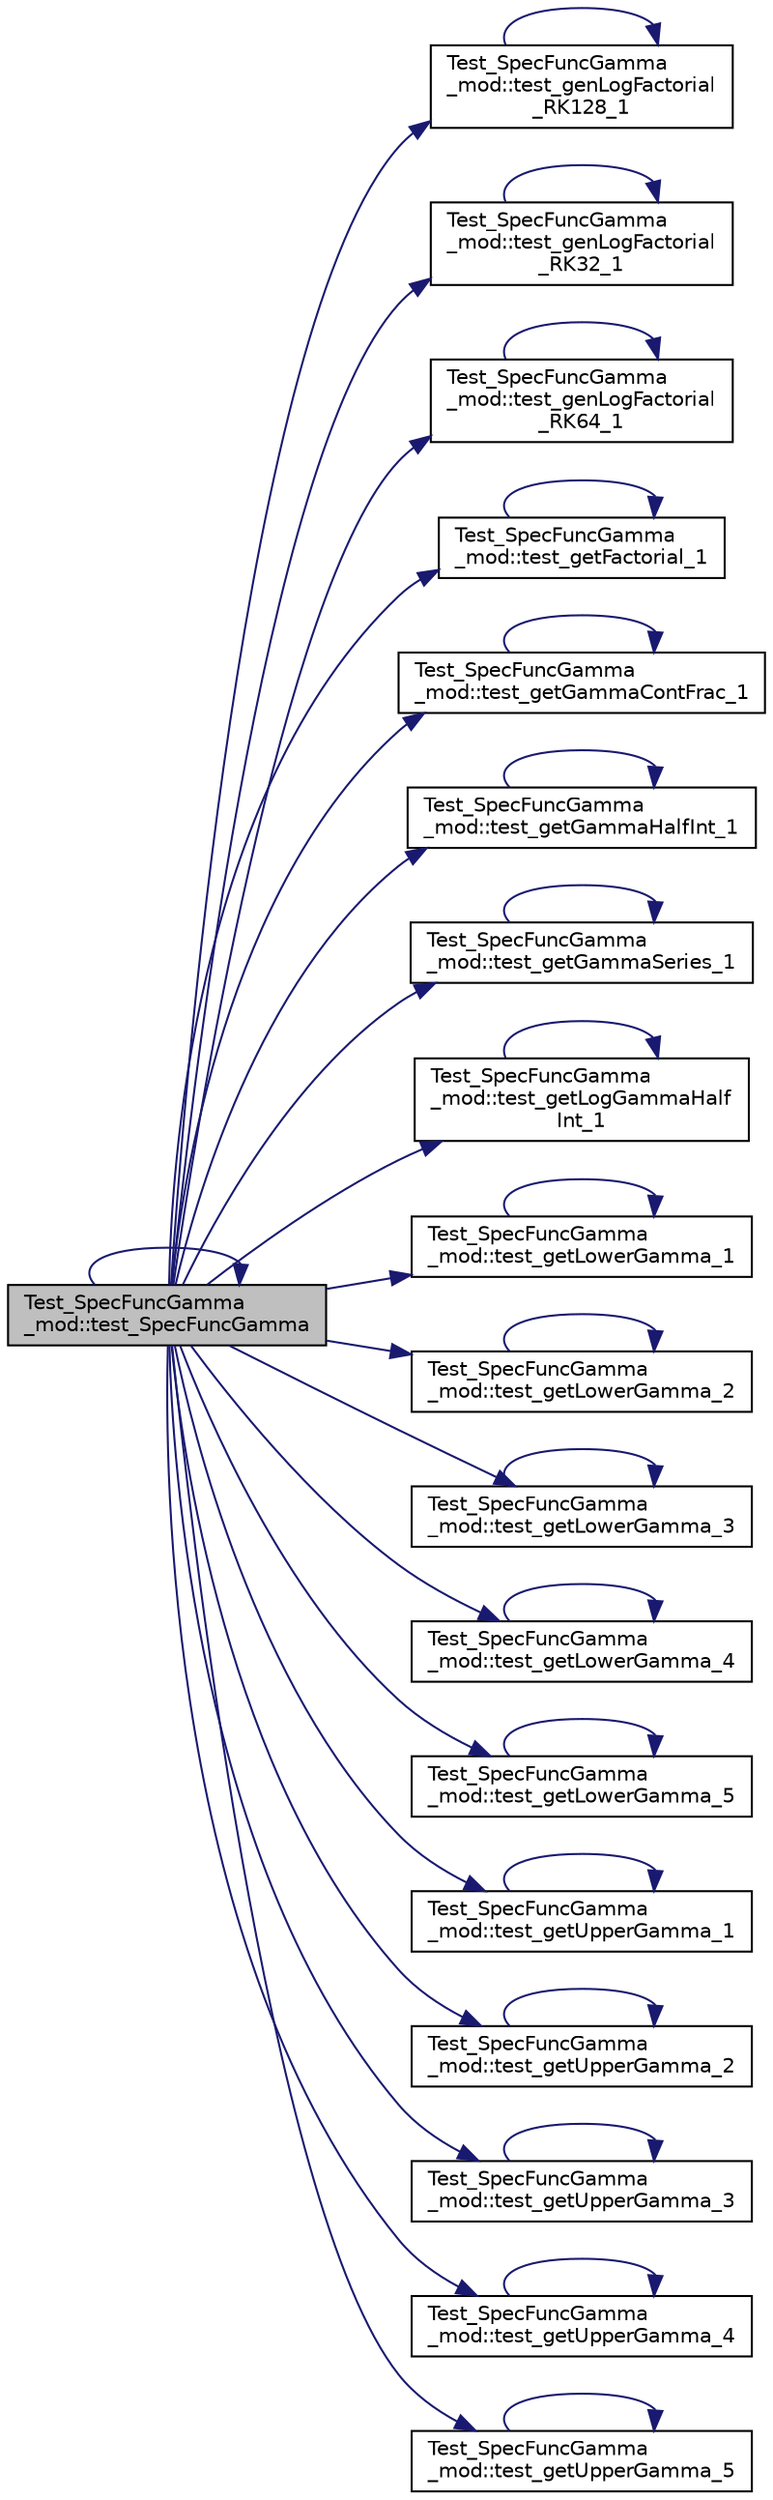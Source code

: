 digraph "Test_SpecFuncGamma_mod::test_SpecFuncGamma"
{
 // LATEX_PDF_SIZE
  edge [fontname="Helvetica",fontsize="10",labelfontname="Helvetica",labelfontsize="10"];
  node [fontname="Helvetica",fontsize="10",shape=record];
  rankdir="LR";
  Node1 [label="Test_SpecFuncGamma\l_mod::test_SpecFuncGamma",height=0.2,width=0.4,color="black", fillcolor="grey75", style="filled", fontcolor="black",tooltip=" "];
  Node1 -> Node2 [color="midnightblue",fontsize="10",style="solid",fontname="Helvetica"];
  Node2 [label="Test_SpecFuncGamma\l_mod::test_genLogFactorial\l_RK128_1",height=0.2,width=0.4,color="black", fillcolor="white", style="filled",URL="$namespaceTest__SpecFuncGamma__mod.html#adc7c4f9d2ad81d417058601b5ffaf696",tooltip=" "];
  Node2 -> Node2 [color="midnightblue",fontsize="10",style="solid",fontname="Helvetica"];
  Node1 -> Node3 [color="midnightblue",fontsize="10",style="solid",fontname="Helvetica"];
  Node3 [label="Test_SpecFuncGamma\l_mod::test_genLogFactorial\l_RK32_1",height=0.2,width=0.4,color="black", fillcolor="white", style="filled",URL="$namespaceTest__SpecFuncGamma__mod.html#a315b220130f5594be290aeadf8d0b6f6",tooltip=" "];
  Node3 -> Node3 [color="midnightblue",fontsize="10",style="solid",fontname="Helvetica"];
  Node1 -> Node4 [color="midnightblue",fontsize="10",style="solid",fontname="Helvetica"];
  Node4 [label="Test_SpecFuncGamma\l_mod::test_genLogFactorial\l_RK64_1",height=0.2,width=0.4,color="black", fillcolor="white", style="filled",URL="$namespaceTest__SpecFuncGamma__mod.html#ae494043d8d25b300dac8c8a35cf8edc0",tooltip=" "];
  Node4 -> Node4 [color="midnightblue",fontsize="10",style="solid",fontname="Helvetica"];
  Node1 -> Node5 [color="midnightblue",fontsize="10",style="solid",fontname="Helvetica"];
  Node5 [label="Test_SpecFuncGamma\l_mod::test_getFactorial_1",height=0.2,width=0.4,color="black", fillcolor="white", style="filled",URL="$namespaceTest__SpecFuncGamma__mod.html#a1dd3b8184e97325f6d93db56909a31bd",tooltip=" "];
  Node5 -> Node5 [color="midnightblue",fontsize="10",style="solid",fontname="Helvetica"];
  Node1 -> Node6 [color="midnightblue",fontsize="10",style="solid",fontname="Helvetica"];
  Node6 [label="Test_SpecFuncGamma\l_mod::test_getGammaContFrac_1",height=0.2,width=0.4,color="black", fillcolor="white", style="filled",URL="$namespaceTest__SpecFuncGamma__mod.html#acd2d3998b99a7470e7abed037fe6f3f7",tooltip="Test getGammaContFrac with a zero value for the input argument lowerLim."];
  Node6 -> Node6 [color="midnightblue",fontsize="10",style="solid",fontname="Helvetica"];
  Node1 -> Node7 [color="midnightblue",fontsize="10",style="solid",fontname="Helvetica"];
  Node7 [label="Test_SpecFuncGamma\l_mod::test_getGammaHalfInt_1",height=0.2,width=0.4,color="black", fillcolor="white", style="filled",URL="$namespaceTest__SpecFuncGamma__mod.html#a3f78b0f6d53de33b6f747d4e6c935f4a",tooltip="Test the accuracy of getLogGammaHalfInt."];
  Node7 -> Node7 [color="midnightblue",fontsize="10",style="solid",fontname="Helvetica"];
  Node1 -> Node8 [color="midnightblue",fontsize="10",style="solid",fontname="Helvetica"];
  Node8 [label="Test_SpecFuncGamma\l_mod::test_getGammaSeries_1",height=0.2,width=0.4,color="black", fillcolor="white", style="filled",URL="$namespaceTest__SpecFuncGamma__mod.html#a7c64d10d3b698c96ebd7a39c26070e24",tooltip="Test getGammaSeries with a zero value for the input argument upperLim."];
  Node8 -> Node8 [color="midnightblue",fontsize="10",style="solid",fontname="Helvetica"];
  Node1 -> Node9 [color="midnightblue",fontsize="10",style="solid",fontname="Helvetica"];
  Node9 [label="Test_SpecFuncGamma\l_mod::test_getLogGammaHalf\lInt_1",height=0.2,width=0.4,color="black", fillcolor="white", style="filled",URL="$namespaceTest__SpecFuncGamma__mod.html#a5558ecb3e1b02446bc3e320bbf5fab07",tooltip="Test the accuracy of getLogGammaHalfInt."];
  Node9 -> Node9 [color="midnightblue",fontsize="10",style="solid",fontname="Helvetica"];
  Node1 -> Node10 [color="midnightblue",fontsize="10",style="solid",fontname="Helvetica"];
  Node10 [label="Test_SpecFuncGamma\l_mod::test_getLowerGamma_1",height=0.2,width=0.4,color="black", fillcolor="white", style="filled",URL="$namespaceTest__SpecFuncGamma__mod.html#a48a17e475e667859bb175ee14c970292",tooltip="Test getLowerGamma with a small tolerance input optional argument."];
  Node10 -> Node10 [color="midnightblue",fontsize="10",style="solid",fontname="Helvetica"];
  Node1 -> Node11 [color="midnightblue",fontsize="10",style="solid",fontname="Helvetica"];
  Node11 [label="Test_SpecFuncGamma\l_mod::test_getLowerGamma_2",height=0.2,width=0.4,color="black", fillcolor="white", style="filled",URL="$namespaceTest__SpecFuncGamma__mod.html#ad9b094a62ca61d764127acac50d023d8",tooltip="Test getLowerGamma with a medium tolerance input optional argument."];
  Node11 -> Node11 [color="midnightblue",fontsize="10",style="solid",fontname="Helvetica"];
  Node1 -> Node12 [color="midnightblue",fontsize="10",style="solid",fontname="Helvetica"];
  Node12 [label="Test_SpecFuncGamma\l_mod::test_getLowerGamma_3",height=0.2,width=0.4,color="black", fillcolor="white", style="filled",URL="$namespaceTest__SpecFuncGamma__mod.html#a36031afb070e9c8078efd133e2e51645",tooltip="Test getLowerGamma with a large tolerance input optional argument."];
  Node12 -> Node12 [color="midnightblue",fontsize="10",style="solid",fontname="Helvetica"];
  Node1 -> Node13 [color="midnightblue",fontsize="10",style="solid",fontname="Helvetica"];
  Node13 [label="Test_SpecFuncGamma\l_mod::test_getLowerGamma_4",height=0.2,width=0.4,color="black", fillcolor="white", style="filled",URL="$namespaceTest__SpecFuncGamma__mod.html#a9c145d67498a5c9c17781fe33a4aa97d",tooltip="Test getLowerGamma without the tolerance input optional argument, in which case, the procedure should..."];
  Node13 -> Node13 [color="midnightblue",fontsize="10",style="solid",fontname="Helvetica"];
  Node1 -> Node14 [color="midnightblue",fontsize="10",style="solid",fontname="Helvetica"];
  Node14 [label="Test_SpecFuncGamma\l_mod::test_getLowerGamma_5",height=0.2,width=0.4,color="black", fillcolor="white", style="filled",URL="$namespaceTest__SpecFuncGamma__mod.html#a89ac6340fb8856948f6245d6c2ed61cf",tooltip="Test getLowerGamma with a wrong positive value for the input argument upperLim."];
  Node14 -> Node14 [color="midnightblue",fontsize="10",style="solid",fontname="Helvetica"];
  Node1 -> Node15 [color="midnightblue",fontsize="10",style="solid",fontname="Helvetica"];
  Node15 [label="Test_SpecFuncGamma\l_mod::test_getUpperGamma_1",height=0.2,width=0.4,color="black", fillcolor="white", style="filled",URL="$namespaceTest__SpecFuncGamma__mod.html#ace7e1627ab895bf6331a28907e5ed78a",tooltip="Test getUpperGamma with a small tolerance input optional argument."];
  Node15 -> Node15 [color="midnightblue",fontsize="10",style="solid",fontname="Helvetica"];
  Node1 -> Node16 [color="midnightblue",fontsize="10",style="solid",fontname="Helvetica"];
  Node16 [label="Test_SpecFuncGamma\l_mod::test_getUpperGamma_2",height=0.2,width=0.4,color="black", fillcolor="white", style="filled",URL="$namespaceTest__SpecFuncGamma__mod.html#a94c59a2cb27e4e5f013b58197fe32f00",tooltip="Test SpecFuncGamma_mod::getUpperGamma with a medium tolerance input optional argument."];
  Node16 -> Node16 [color="midnightblue",fontsize="10",style="solid",fontname="Helvetica"];
  Node1 -> Node17 [color="midnightblue",fontsize="10",style="solid",fontname="Helvetica"];
  Node17 [label="Test_SpecFuncGamma\l_mod::test_getUpperGamma_3",height=0.2,width=0.4,color="black", fillcolor="white", style="filled",URL="$namespaceTest__SpecFuncGamma__mod.html#a5c22852fcf0f07730c0f8d286d6e7cae",tooltip="Test getUpperGamma with a coarse tolerance input optional argument."];
  Node17 -> Node17 [color="midnightblue",fontsize="10",style="solid",fontname="Helvetica"];
  Node1 -> Node18 [color="midnightblue",fontsize="10",style="solid",fontname="Helvetica"];
  Node18 [label="Test_SpecFuncGamma\l_mod::test_getUpperGamma_4",height=0.2,width=0.4,color="black", fillcolor="white", style="filled",URL="$namespaceTest__SpecFuncGamma__mod.html#a4c6ced3f31fdec37abd85ad2d4078eb2",tooltip="Test getUpperGamma without the tolerance input optional argument, in which case the procedure should ..."];
  Node18 -> Node18 [color="midnightblue",fontsize="10",style="solid",fontname="Helvetica"];
  Node1 -> Node19 [color="midnightblue",fontsize="10",style="solid",fontname="Helvetica"];
  Node19 [label="Test_SpecFuncGamma\l_mod::test_getUpperGamma_5",height=0.2,width=0.4,color="black", fillcolor="white", style="filled",URL="$namespaceTest__SpecFuncGamma__mod.html#ab2c364f28d6b6816a8dbc3db6b276e89",tooltip="Test getUpperGamma with a wrong positive value for the input argument lowerLim."];
  Node19 -> Node19 [color="midnightblue",fontsize="10",style="solid",fontname="Helvetica"];
  Node1 -> Node1 [color="midnightblue",fontsize="10",style="solid",fontname="Helvetica"];
}
